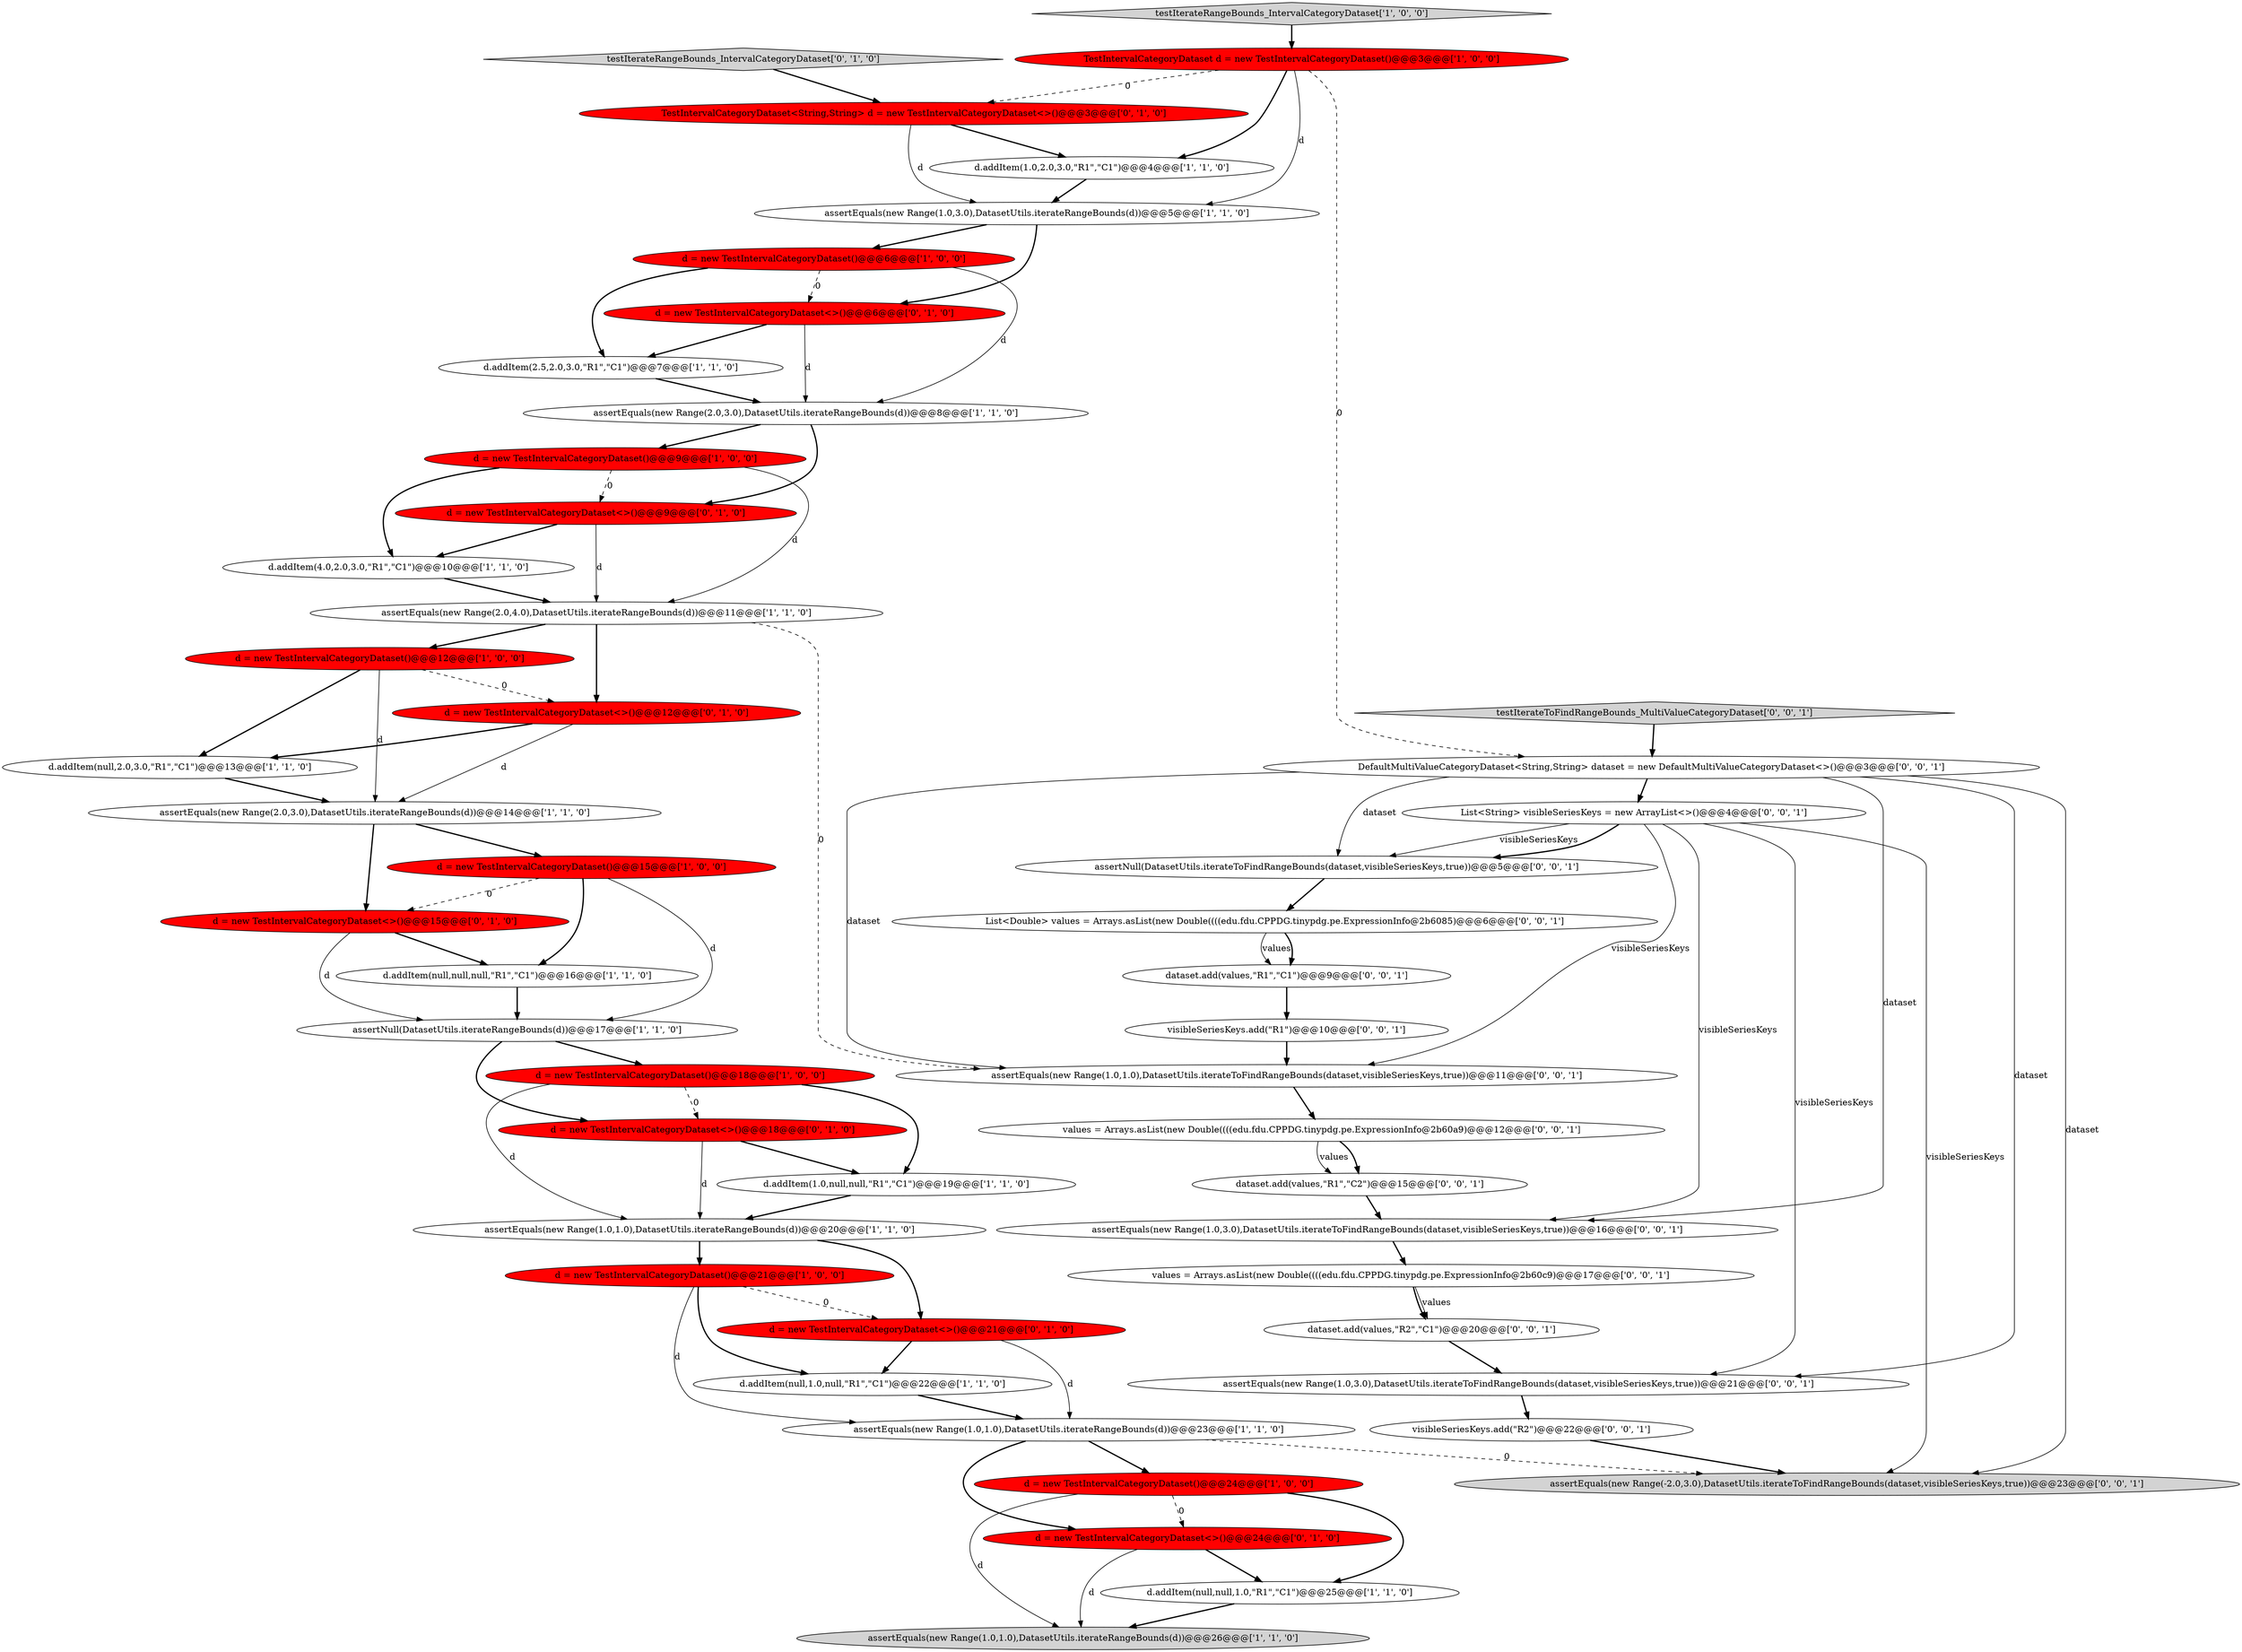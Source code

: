 digraph {
41 [style = filled, label = "List<String> visibleSeriesKeys = new ArrayList<>()@@@4@@@['0', '0', '1']", fillcolor = white, shape = ellipse image = "AAA0AAABBB3BBB"];
29 [style = filled, label = "TestIntervalCategoryDataset<String,String> d = new TestIntervalCategoryDataset<>()@@@3@@@['0', '1', '0']", fillcolor = red, shape = ellipse image = "AAA1AAABBB2BBB"];
19 [style = filled, label = "d = new TestIntervalCategoryDataset()@@@21@@@['1', '0', '0']", fillcolor = red, shape = ellipse image = "AAA1AAABBB1BBB"];
5 [style = filled, label = "d.addItem(null,null,1.0,\"R1\",\"C1\")@@@25@@@['1', '1', '0']", fillcolor = white, shape = ellipse image = "AAA0AAABBB1BBB"];
31 [style = filled, label = "d = new TestIntervalCategoryDataset<>()@@@21@@@['0', '1', '0']", fillcolor = red, shape = ellipse image = "AAA1AAABBB2BBB"];
36 [style = filled, label = "visibleSeriesKeys.add(\"R1\")@@@10@@@['0', '0', '1']", fillcolor = white, shape = ellipse image = "AAA0AAABBB3BBB"];
7 [style = filled, label = "d = new TestIntervalCategoryDataset()@@@15@@@['1', '0', '0']", fillcolor = red, shape = ellipse image = "AAA1AAABBB1BBB"];
48 [style = filled, label = "assertEquals(new Range(-2.0,3.0),DatasetUtils.iterateToFindRangeBounds(dataset,visibleSeriesKeys,true))@@@23@@@['0', '0', '1']", fillcolor = lightgray, shape = ellipse image = "AAA0AAABBB3BBB"];
10 [style = filled, label = "d.addItem(1.0,2.0,3.0,\"R1\",\"C1\")@@@4@@@['1', '1', '0']", fillcolor = white, shape = ellipse image = "AAA0AAABBB1BBB"];
38 [style = filled, label = "values = Arrays.asList(new Double((((edu.fdu.CPPDG.tinypdg.pe.ExpressionInfo@2b60a9)@@@12@@@['0', '0', '1']", fillcolor = white, shape = ellipse image = "AAA0AAABBB3BBB"];
46 [style = filled, label = "visibleSeriesKeys.add(\"R2\")@@@22@@@['0', '0', '1']", fillcolor = white, shape = ellipse image = "AAA0AAABBB3BBB"];
17 [style = filled, label = "assertEquals(new Range(1.0,1.0),DatasetUtils.iterateRangeBounds(d))@@@26@@@['1', '1', '0']", fillcolor = lightgray, shape = ellipse image = "AAA0AAABBB1BBB"];
20 [style = filled, label = "assertEquals(new Range(1.0,1.0),DatasetUtils.iterateRangeBounds(d))@@@23@@@['1', '1', '0']", fillcolor = white, shape = ellipse image = "AAA0AAABBB1BBB"];
33 [style = filled, label = "d = new TestIntervalCategoryDataset<>()@@@9@@@['0', '1', '0']", fillcolor = red, shape = ellipse image = "AAA1AAABBB2BBB"];
1 [style = filled, label = "testIterateRangeBounds_IntervalCategoryDataset['1', '0', '0']", fillcolor = lightgray, shape = diamond image = "AAA0AAABBB1BBB"];
43 [style = filled, label = "assertEquals(new Range(1.0,3.0),DatasetUtils.iterateToFindRangeBounds(dataset,visibleSeriesKeys,true))@@@21@@@['0', '0', '1']", fillcolor = white, shape = ellipse image = "AAA0AAABBB3BBB"];
15 [style = filled, label = "assertEquals(new Range(2.0,3.0),DatasetUtils.iterateRangeBounds(d))@@@14@@@['1', '1', '0']", fillcolor = white, shape = ellipse image = "AAA0AAABBB1BBB"];
34 [style = filled, label = "dataset.add(values,\"R2\",\"C1\")@@@20@@@['0', '0', '1']", fillcolor = white, shape = ellipse image = "AAA0AAABBB3BBB"];
39 [style = filled, label = "assertNull(DatasetUtils.iterateToFindRangeBounds(dataset,visibleSeriesKeys,true))@@@5@@@['0', '0', '1']", fillcolor = white, shape = ellipse image = "AAA0AAABBB3BBB"];
44 [style = filled, label = "dataset.add(values,\"R1\",\"C2\")@@@15@@@['0', '0', '1']", fillcolor = white, shape = ellipse image = "AAA0AAABBB3BBB"];
49 [style = filled, label = "assertEquals(new Range(1.0,3.0),DatasetUtils.iterateToFindRangeBounds(dataset,visibleSeriesKeys,true))@@@16@@@['0', '0', '1']", fillcolor = white, shape = ellipse image = "AAA0AAABBB3BBB"];
12 [style = filled, label = "d.addItem(null,1.0,null,\"R1\",\"C1\")@@@22@@@['1', '1', '0']", fillcolor = white, shape = ellipse image = "AAA0AAABBB1BBB"];
37 [style = filled, label = "assertEquals(new Range(1.0,1.0),DatasetUtils.iterateToFindRangeBounds(dataset,visibleSeriesKeys,true))@@@11@@@['0', '0', '1']", fillcolor = white, shape = ellipse image = "AAA0AAABBB3BBB"];
25 [style = filled, label = "d = new TestIntervalCategoryDataset<>()@@@6@@@['0', '1', '0']", fillcolor = red, shape = ellipse image = "AAA1AAABBB2BBB"];
23 [style = filled, label = "d = new TestIntervalCategoryDataset()@@@9@@@['1', '0', '0']", fillcolor = red, shape = ellipse image = "AAA1AAABBB1BBB"];
35 [style = filled, label = "values = Arrays.asList(new Double((((edu.fdu.CPPDG.tinypdg.pe.ExpressionInfo@2b60c9)@@@17@@@['0', '0', '1']", fillcolor = white, shape = ellipse image = "AAA0AAABBB3BBB"];
26 [style = filled, label = "d = new TestIntervalCategoryDataset<>()@@@12@@@['0', '1', '0']", fillcolor = red, shape = ellipse image = "AAA1AAABBB2BBB"];
45 [style = filled, label = "testIterateToFindRangeBounds_MultiValueCategoryDataset['0', '0', '1']", fillcolor = lightgray, shape = diamond image = "AAA0AAABBB3BBB"];
14 [style = filled, label = "assertEquals(new Range(2.0,4.0),DatasetUtils.iterateRangeBounds(d))@@@11@@@['1', '1', '0']", fillcolor = white, shape = ellipse image = "AAA0AAABBB1BBB"];
18 [style = filled, label = "d.addItem(null,2.0,3.0,\"R1\",\"C1\")@@@13@@@['1', '1', '0']", fillcolor = white, shape = ellipse image = "AAA0AAABBB1BBB"];
3 [style = filled, label = "TestIntervalCategoryDataset d = new TestIntervalCategoryDataset()@@@3@@@['1', '0', '0']", fillcolor = red, shape = ellipse image = "AAA1AAABBB1BBB"];
16 [style = filled, label = "d.addItem(null,null,null,\"R1\",\"C1\")@@@16@@@['1', '1', '0']", fillcolor = white, shape = ellipse image = "AAA0AAABBB1BBB"];
30 [style = filled, label = "d = new TestIntervalCategoryDataset<>()@@@18@@@['0', '1', '0']", fillcolor = red, shape = ellipse image = "AAA1AAABBB2BBB"];
40 [style = filled, label = "DefaultMultiValueCategoryDataset<String,String> dataset = new DefaultMultiValueCategoryDataset<>()@@@3@@@['0', '0', '1']", fillcolor = white, shape = ellipse image = "AAA0AAABBB3BBB"];
22 [style = filled, label = "assertNull(DatasetUtils.iterateRangeBounds(d))@@@17@@@['1', '1', '0']", fillcolor = white, shape = ellipse image = "AAA0AAABBB1BBB"];
27 [style = filled, label = "testIterateRangeBounds_IntervalCategoryDataset['0', '1', '0']", fillcolor = lightgray, shape = diamond image = "AAA0AAABBB2BBB"];
8 [style = filled, label = "d.addItem(1.0,null,null,\"R1\",\"C1\")@@@19@@@['1', '1', '0']", fillcolor = white, shape = ellipse image = "AAA0AAABBB1BBB"];
9 [style = filled, label = "assertEquals(new Range(1.0,1.0),DatasetUtils.iterateRangeBounds(d))@@@20@@@['1', '1', '0']", fillcolor = white, shape = ellipse image = "AAA0AAABBB1BBB"];
42 [style = filled, label = "dataset.add(values,\"R1\",\"C1\")@@@9@@@['0', '0', '1']", fillcolor = white, shape = ellipse image = "AAA0AAABBB3BBB"];
47 [style = filled, label = "List<Double> values = Arrays.asList(new Double((((edu.fdu.CPPDG.tinypdg.pe.ExpressionInfo@2b6085)@@@6@@@['0', '0', '1']", fillcolor = white, shape = ellipse image = "AAA0AAABBB3BBB"];
0 [style = filled, label = "d = new TestIntervalCategoryDataset()@@@18@@@['1', '0', '0']", fillcolor = red, shape = ellipse image = "AAA1AAABBB1BBB"];
4 [style = filled, label = "d = new TestIntervalCategoryDataset()@@@12@@@['1', '0', '0']", fillcolor = red, shape = ellipse image = "AAA1AAABBB1BBB"];
21 [style = filled, label = "d.addItem(4.0,2.0,3.0,\"R1\",\"C1\")@@@10@@@['1', '1', '0']", fillcolor = white, shape = ellipse image = "AAA0AAABBB1BBB"];
6 [style = filled, label = "d.addItem(2.5,2.0,3.0,\"R1\",\"C1\")@@@7@@@['1', '1', '0']", fillcolor = white, shape = ellipse image = "AAA0AAABBB1BBB"];
32 [style = filled, label = "d = new TestIntervalCategoryDataset<>()@@@15@@@['0', '1', '0']", fillcolor = red, shape = ellipse image = "AAA1AAABBB2BBB"];
11 [style = filled, label = "assertEquals(new Range(2.0,3.0),DatasetUtils.iterateRangeBounds(d))@@@8@@@['1', '1', '0']", fillcolor = white, shape = ellipse image = "AAA0AAABBB1BBB"];
24 [style = filled, label = "assertEquals(new Range(1.0,3.0),DatasetUtils.iterateRangeBounds(d))@@@5@@@['1', '1', '0']", fillcolor = white, shape = ellipse image = "AAA0AAABBB1BBB"];
2 [style = filled, label = "d = new TestIntervalCategoryDataset()@@@24@@@['1', '0', '0']", fillcolor = red, shape = ellipse image = "AAA1AAABBB1BBB"];
13 [style = filled, label = "d = new TestIntervalCategoryDataset()@@@6@@@['1', '0', '0']", fillcolor = red, shape = ellipse image = "AAA1AAABBB1BBB"];
28 [style = filled, label = "d = new TestIntervalCategoryDataset<>()@@@24@@@['0', '1', '0']", fillcolor = red, shape = ellipse image = "AAA1AAABBB2BBB"];
3->40 [style = dashed, label="0"];
32->22 [style = solid, label="d"];
38->44 [style = bold, label=""];
10->24 [style = bold, label=""];
19->20 [style = solid, label="d"];
13->25 [style = dashed, label="0"];
25->6 [style = bold, label=""];
41->48 [style = solid, label="visibleSeriesKeys"];
46->48 [style = bold, label=""];
22->30 [style = bold, label=""];
40->43 [style = solid, label="dataset"];
22->0 [style = bold, label=""];
37->38 [style = bold, label=""];
6->11 [style = bold, label=""];
7->16 [style = bold, label=""];
0->30 [style = dashed, label="0"];
0->8 [style = bold, label=""];
11->33 [style = bold, label=""];
39->47 [style = bold, label=""];
30->8 [style = bold, label=""];
38->44 [style = solid, label="values"];
40->48 [style = solid, label="dataset"];
28->5 [style = bold, label=""];
19->12 [style = bold, label=""];
18->15 [style = bold, label=""];
41->43 [style = solid, label="visibleSeriesKeys"];
13->11 [style = solid, label="d"];
40->39 [style = solid, label="dataset"];
4->18 [style = bold, label=""];
20->48 [style = dashed, label="0"];
44->49 [style = bold, label=""];
4->26 [style = dashed, label="0"];
5->17 [style = bold, label=""];
40->49 [style = solid, label="dataset"];
43->46 [style = bold, label=""];
4->15 [style = solid, label="d"];
7->22 [style = solid, label="d"];
3->10 [style = bold, label=""];
2->28 [style = dashed, label="0"];
28->17 [style = solid, label="d"];
30->9 [style = solid, label="d"];
36->37 [style = bold, label=""];
27->29 [style = bold, label=""];
35->34 [style = bold, label=""];
0->9 [style = solid, label="d"];
47->42 [style = solid, label="values"];
24->13 [style = bold, label=""];
14->4 [style = bold, label=""];
41->37 [style = solid, label="visibleSeriesKeys"];
14->37 [style = dashed, label="0"];
47->42 [style = bold, label=""];
49->35 [style = bold, label=""];
9->31 [style = bold, label=""];
1->3 [style = bold, label=""];
12->20 [style = bold, label=""];
23->14 [style = solid, label="d"];
32->16 [style = bold, label=""];
31->12 [style = bold, label=""];
23->33 [style = dashed, label="0"];
3->24 [style = solid, label="d"];
40->37 [style = solid, label="dataset"];
33->14 [style = solid, label="d"];
26->15 [style = solid, label="d"];
24->25 [style = bold, label=""];
2->17 [style = solid, label="d"];
9->19 [style = bold, label=""];
7->32 [style = dashed, label="0"];
29->10 [style = bold, label=""];
41->39 [style = solid, label="visibleSeriesKeys"];
13->6 [style = bold, label=""];
34->43 [style = bold, label=""];
35->34 [style = solid, label="values"];
45->40 [style = bold, label=""];
2->5 [style = bold, label=""];
21->14 [style = bold, label=""];
19->31 [style = dashed, label="0"];
3->29 [style = dashed, label="0"];
31->20 [style = solid, label="d"];
15->7 [style = bold, label=""];
20->28 [style = bold, label=""];
42->36 [style = bold, label=""];
16->22 [style = bold, label=""];
20->2 [style = bold, label=""];
14->26 [style = bold, label=""];
41->49 [style = solid, label="visibleSeriesKeys"];
29->24 [style = solid, label="d"];
23->21 [style = bold, label=""];
40->41 [style = bold, label=""];
8->9 [style = bold, label=""];
41->39 [style = bold, label=""];
33->21 [style = bold, label=""];
15->32 [style = bold, label=""];
11->23 [style = bold, label=""];
25->11 [style = solid, label="d"];
26->18 [style = bold, label=""];
}
